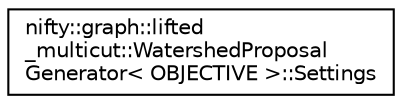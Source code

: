 digraph "Graphical Class Hierarchy"
{
  edge [fontname="Helvetica",fontsize="10",labelfontname="Helvetica",labelfontsize="10"];
  node [fontname="Helvetica",fontsize="10",shape=record];
  rankdir="LR";
  Node1 [label="nifty::graph::lifted\l_multicut::WatershedProposal\lGenerator\< OBJECTIVE \>::Settings",height=0.2,width=0.4,color="black", fillcolor="white", style="filled",URL="$structnifty_1_1graph_1_1lifted__multicut_1_1WatershedProposalGenerator_1_1Settings.html"];
}
